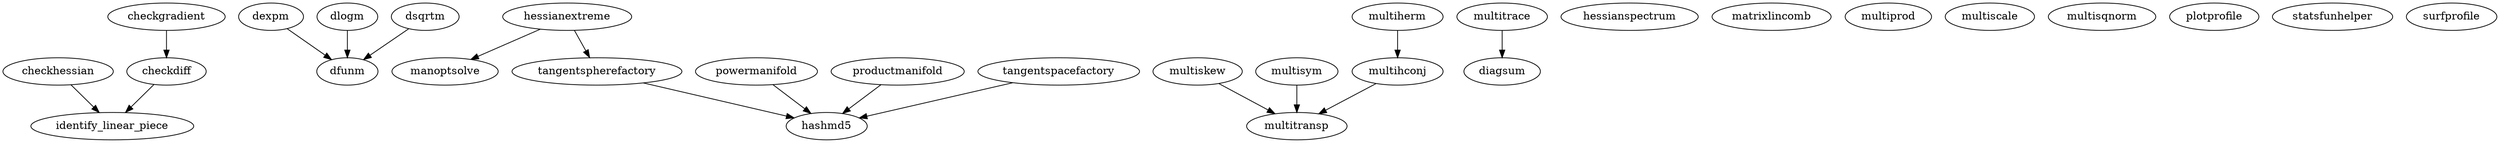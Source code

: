 /* Created by mdot for Matlab */
digraph m2html {
  checkdiff -> identify_linear_piece;
  checkgradient -> checkdiff;
  checkhessian -> identify_linear_piece;
  dexpm -> dfunm;
  dlogm -> dfunm;
  dsqrtm -> dfunm;
  hessianextreme -> manoptsolve;
  hessianextreme -> tangentspherefactory;
  multihconj -> multitransp;
  multiherm -> multihconj;
  multiskew -> multitransp;
  multisym -> multitransp;
  multitrace -> diagsum;
  powermanifold -> hashmd5;
  productmanifold -> hashmd5;
  tangentspacefactory -> hashmd5;
  tangentspherefactory -> hashmd5;

  checkdiff [URL="checkdiff.html"];
  checkgradient [URL="checkgradient.html"];
  checkhessian [URL="checkhessian.html"];
  dexpm [URL="dexpm.html"];
  dfunm [URL="dfunm.html"];
  diagsum [URL="diagsum.html"];
  dlogm [URL="dlogm.html"];
  dsqrtm [URL="dsqrtm.html"];
  hashmd5 [URL="hashmd5.html"];
  hessianextreme [URL="hessianextreme.html"];
  hessianspectrum [URL="hessianspectrum.html"];
  identify_linear_piece [URL="identify_linear_piece.html"];
  manoptsolve [URL="manoptsolve.html"];
  matrixlincomb [URL="matrixlincomb.html"];
  multihconj [URL="multihconj.html"];
  multiherm [URL="multiherm.html"];
  multiprod [URL="multiprod.html"];
  multiscale [URL="multiscale.html"];
  multiskew [URL="multiskew.html"];
  multisqnorm [URL="multisqnorm.html"];
  multisym [URL="multisym.html"];
  multitrace [URL="multitrace.html"];
  multitransp [URL="multitransp.html"];
  plotprofile [URL="plotprofile.html"];
  powermanifold [URL="powermanifold.html"];
  productmanifold [URL="productmanifold.html"];
  statsfunhelper [URL="statsfunhelper.html"];
  surfprofile [URL="surfprofile.html"];
  tangentspacefactory [URL="tangentspacefactory.html"];
  tangentspherefactory [URL="tangentspherefactory.html"];
}